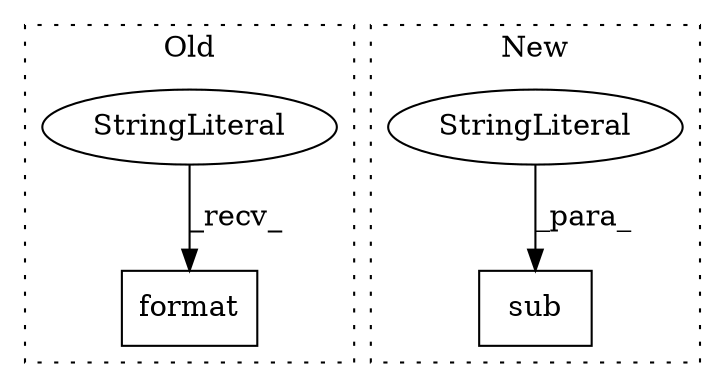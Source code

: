 digraph G {
subgraph cluster0 {
1 [label="format" a="32" s="929,939" l="7,1" shape="box"];
3 [label="StringLiteral" a="45" s="864" l="64" shape="ellipse"];
label = "Old";
style="dotted";
}
subgraph cluster1 {
2 [label="sub" a="32" s="1106,1137" l="4,1" shape="box"];
4 [label="StringLiteral" a="45" s="1129" l="2" shape="ellipse"];
label = "New";
style="dotted";
}
3 -> 1 [label="_recv_"];
4 -> 2 [label="_para_"];
}
